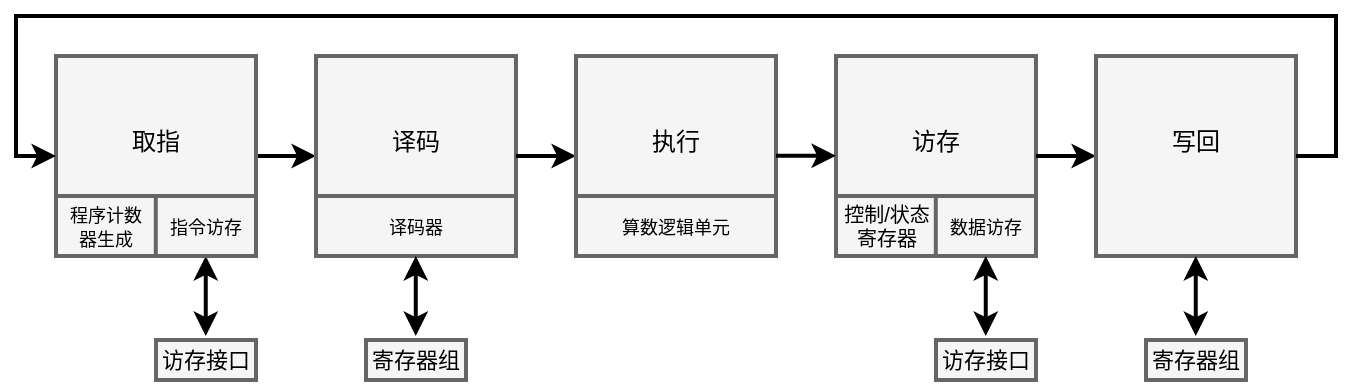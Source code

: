 <mxfile version="23.1.5" type="device">
  <diagram name="Page-1" id="yHQ3XcyrlqkhdOfio9H1">
    <mxGraphModel dx="830" dy="463" grid="1" gridSize="10" guides="1" tooltips="1" connect="1" arrows="1" fold="1" page="1" pageScale="1" pageWidth="1654" pageHeight="1169" math="0" shadow="0">
      <root>
        <mxCell id="0" />
        <mxCell id="1" parent="0" />
        <mxCell id="4sAogoUE1qZCVHu07CIG-9" value="" style="endArrow=classic;startArrow=classic;html=1;rounded=0;strokeWidth=2;" edge="1" parent="1">
          <mxGeometry width="50" height="50" relative="1" as="geometry">
            <mxPoint x="234.88" y="260" as="sourcePoint" />
            <mxPoint x="234.88" y="220" as="targetPoint" />
          </mxGeometry>
        </mxCell>
        <mxCell id="4sAogoUE1qZCVHu07CIG-10" value="&lt;span style=&quot;font-size: 11px;&quot;&gt;访存接口&lt;/span&gt;" style="whiteSpace=wrap;html=1;fillColor=#f5f5f5;strokeColor=#666666;gradientColor=none;rotation=0;shadow=0;strokeWidth=2;align=center;verticalAlign=middle;fontFamily=Helvetica;fontSize=12;fontColor=default;editable=1;movable=1;resizable=1;rotatable=1;deletable=1;locked=0;connectable=1;comic=0;" vertex="1" parent="1">
          <mxGeometry x="210" y="262" width="50" height="20" as="geometry" />
        </mxCell>
        <mxCell id="4sAogoUE1qZCVHu07CIG-20" value="" style="endArrow=classic;startArrow=none;html=1;rounded=0;entryX=0;entryY=0.5;entryDx=0;entryDy=0;exitX=1;exitY=0.5;exitDx=0;exitDy=0;strokeWidth=2;startFill=0;" edge="1" parent="1" source="4sAogoUE1qZCVHu07CIG-1" target="4sAogoUE1qZCVHu07CIG-12">
          <mxGeometry width="50" height="50" relative="1" as="geometry">
            <mxPoint x="310" y="210" as="sourcePoint" />
            <mxPoint x="360" y="160" as="targetPoint" />
          </mxGeometry>
        </mxCell>
        <mxCell id="4sAogoUE1qZCVHu07CIG-23" value="" style="group" vertex="1" connectable="0" parent="1">
          <mxGeometry x="290" y="120" width="100" height="100" as="geometry" />
        </mxCell>
        <mxCell id="4sAogoUE1qZCVHu07CIG-12" value="译码&lt;div&gt;&lt;br/&gt;&lt;/div&gt;" style="shape=stencil(tZRhD4IgEIZ/DV8bytr62qj+B+GpTAWHNPXfh561NG2tdPMD9x4893LjJIxXqSiBhFSLAgg7kTDMTaIk8wuvpijtKYb1OBRVCdKhFqsGIpQrZ00GtYrccFzpFKxyXZadCT36Pd3HuDRae4IyuhplXvIeJpT2Z2mDsKF2O0S7EOPSVyjAgUU96NXLz9T9JtTDKtRgkw5Mqet0YEpdpwNPd+2ozxMq/ZMafE1l3CtLj5nxq5BZYs1NR7NebDdES29mdvDGYznjZaEi47Gx8MFKrPIcx3epceuafVDna/ZXeXPcq/jb6oU7);whiteSpace=wrap;html=1;fillColor=#f5f5f5;strokeColor=#666666;gradientColor=none;rotation=0;shadow=0;strokeWidth=2;align=center;verticalAlign=middle;fontFamily=Helvetica;fontSize=12;fontColor=default;" vertex="1" parent="4sAogoUE1qZCVHu07CIG-23">
          <mxGeometry width="100" height="100" as="geometry" />
        </mxCell>
        <mxCell id="4sAogoUE1qZCVHu07CIG-13" value="" style="endArrow=none;html=1;rounded=0;strokeColor=#666666;strokeWidth=2;" edge="1" parent="4sAogoUE1qZCVHu07CIG-23">
          <mxGeometry width="50" height="50" relative="1" as="geometry">
            <mxPoint y="70" as="sourcePoint" />
            <mxPoint x="100" y="70" as="targetPoint" />
          </mxGeometry>
        </mxCell>
        <mxCell id="4sAogoUE1qZCVHu07CIG-15" value="&lt;font style=&quot;font-size: 9px;&quot;&gt;译码器&lt;/font&gt;" style="text;html=1;align=center;verticalAlign=middle;whiteSpace=wrap;rounded=0;fontSize=10;" vertex="1" parent="4sAogoUE1qZCVHu07CIG-23">
          <mxGeometry x="30" y="70" width="40" height="30" as="geometry" />
        </mxCell>
        <mxCell id="4sAogoUE1qZCVHu07CIG-24" value="" style="endArrow=classic;startArrow=none;html=1;rounded=0;entryX=0;entryY=0.5;entryDx=0;entryDy=0;exitX=1;exitY=0.5;exitDx=0;exitDy=0;strokeWidth=2;startFill=0;" edge="1" parent="1" target="4sAogoUE1qZCVHu07CIG-26">
          <mxGeometry width="50" height="50" relative="1" as="geometry">
            <mxPoint x="390" y="170" as="sourcePoint" />
            <mxPoint x="490" y="160" as="targetPoint" />
          </mxGeometry>
        </mxCell>
        <mxCell id="4sAogoUE1qZCVHu07CIG-25" value="" style="group" vertex="1" connectable="0" parent="1">
          <mxGeometry x="420" y="120" width="100" height="100" as="geometry" />
        </mxCell>
        <mxCell id="4sAogoUE1qZCVHu07CIG-26" value="&lt;div&gt;执行&lt;/div&gt;&lt;div&gt;&lt;br&gt;&lt;/div&gt;" style="shape=stencil(tZRhD4IgEIZ/DV8bytr62qj+B+GpTAWHNPXfh561NG2tdPMD9x4893LjJIxXqSiBhFSLAgg7kTDMTaIk8wuvpijtKYb1OBRVCdKhFqsGIpQrZ00GtYrccFzpFKxyXZadCT36Pd3HuDRae4IyuhplXvIeJpT2Z2mDsKF2O0S7EOPSVyjAgUU96NXLz9T9JtTDKtRgkw5Mqet0YEpdpwNPd+2ozxMq/ZMafE1l3CtLj5nxq5BZYs1NR7NebDdES29mdvDGYznjZaEi47Gx8MFKrPIcx3epceuafVDna/ZXeXPcq/jb6oU7);whiteSpace=wrap;html=1;fillColor=#f5f5f5;strokeColor=#666666;gradientColor=none;rotation=0;shadow=0;strokeWidth=2;align=center;verticalAlign=middle;fontFamily=Helvetica;fontSize=12;fontColor=default;" vertex="1" parent="4sAogoUE1qZCVHu07CIG-25">
          <mxGeometry width="100" height="100" as="geometry" />
        </mxCell>
        <mxCell id="4sAogoUE1qZCVHu07CIG-27" value="" style="endArrow=none;html=1;rounded=0;strokeColor=#666666;strokeWidth=2;" edge="1" parent="4sAogoUE1qZCVHu07CIG-25">
          <mxGeometry width="50" height="50" relative="1" as="geometry">
            <mxPoint y="70" as="sourcePoint" />
            <mxPoint x="100" y="70" as="targetPoint" />
          </mxGeometry>
        </mxCell>
        <mxCell id="4sAogoUE1qZCVHu07CIG-28" value="&lt;font style=&quot;font-size: 9px;&quot;&gt;算数逻辑单元&lt;/font&gt;" style="text;html=1;align=center;verticalAlign=middle;whiteSpace=wrap;rounded=0;fontSize=10;" vertex="1" parent="4sAogoUE1qZCVHu07CIG-25">
          <mxGeometry x="20" y="70" width="60" height="30" as="geometry" />
        </mxCell>
        <mxCell id="4sAogoUE1qZCVHu07CIG-35" value="" style="group" vertex="1" connectable="0" parent="1">
          <mxGeometry x="160" y="120" width="100" height="100" as="geometry" />
        </mxCell>
        <mxCell id="4sAogoUE1qZCVHu07CIG-1" value="取指&lt;br&gt;&lt;div&gt;&lt;br/&gt;&lt;/div&gt;" style="shape=stencil(tZRhD4IgEIZ/DV8bytr62qj+B+GpTAWHNPXfh561NG2tdPMD9x4893LjJIxXqSiBhFSLAgg7kTDMTaIk8wuvpijtKYb1OBRVCdKhFqsGIpQrZ00GtYrccFzpFKxyXZadCT36Pd3HuDRae4IyuhplXvIeJpT2Z2mDsKF2O0S7EOPSVyjAgUU96NXLz9T9JtTDKtRgkw5Mqet0YEpdpwNPd+2ozxMq/ZMafE1l3CtLj5nxq5BZYs1NR7NebDdES29mdvDGYznjZaEi47Gx8MFKrPIcx3epceuafVDna/ZXeXPcq/jb6oU7);whiteSpace=wrap;html=1;fillColor=#f5f5f5;strokeColor=#666666;gradientColor=none;rotation=0;shadow=0;strokeWidth=2;align=center;verticalAlign=middle;fontFamily=Helvetica;fontSize=12;fontColor=default;" vertex="1" parent="4sAogoUE1qZCVHu07CIG-35">
          <mxGeometry width="100" height="100" as="geometry" />
        </mxCell>
        <mxCell id="4sAogoUE1qZCVHu07CIG-2" value="" style="endArrow=none;html=1;rounded=0;strokeColor=#666666;strokeWidth=2;" edge="1" parent="4sAogoUE1qZCVHu07CIG-35">
          <mxGeometry width="50" height="50" relative="1" as="geometry">
            <mxPoint y="70" as="sourcePoint" />
            <mxPoint x="100" y="70" as="targetPoint" />
          </mxGeometry>
        </mxCell>
        <mxCell id="4sAogoUE1qZCVHu07CIG-3" value="" style="endArrow=none;html=1;rounded=0;strokeColor=#666666;strokeWidth=2;" edge="1" parent="4sAogoUE1qZCVHu07CIG-35">
          <mxGeometry width="50" height="50" relative="1" as="geometry">
            <mxPoint x="49.9" y="100" as="sourcePoint" />
            <mxPoint x="49.9" y="70" as="targetPoint" />
          </mxGeometry>
        </mxCell>
        <mxCell id="4sAogoUE1qZCVHu07CIG-5" value="&lt;font style=&quot;font-size: 9px;&quot;&gt;程序计数器生成&lt;/font&gt;" style="text;html=1;align=center;verticalAlign=middle;whiteSpace=wrap;rounded=0;fontSize=10;" vertex="1" parent="4sAogoUE1qZCVHu07CIG-35">
          <mxGeometry x="5" y="70" width="40" height="30" as="geometry" />
        </mxCell>
        <mxCell id="4sAogoUE1qZCVHu07CIG-7" value="&lt;font style=&quot;font-size: 9px;&quot;&gt;指令访存&lt;/font&gt;" style="text;html=1;align=center;verticalAlign=middle;whiteSpace=wrap;rounded=0;fontSize=10;" vertex="1" parent="4sAogoUE1qZCVHu07CIG-35">
          <mxGeometry x="55" y="70" width="40" height="30" as="geometry" />
        </mxCell>
        <mxCell id="4sAogoUE1qZCVHu07CIG-36" value="" style="group" vertex="1" connectable="0" parent="1">
          <mxGeometry x="550" y="120" width="100" height="100" as="geometry" />
        </mxCell>
        <mxCell id="4sAogoUE1qZCVHu07CIG-37" value="访存&lt;div&gt;&lt;br/&gt;&lt;/div&gt;" style="shape=stencil(tZRhD4IgEIZ/DV8bytr62qj+B+GpTAWHNPXfh561NG2tdPMD9x4893LjJIxXqSiBhFSLAgg7kTDMTaIk8wuvpijtKYb1OBRVCdKhFqsGIpQrZ00GtYrccFzpFKxyXZadCT36Pd3HuDRae4IyuhplXvIeJpT2Z2mDsKF2O0S7EOPSVyjAgUU96NXLz9T9JtTDKtRgkw5Mqet0YEpdpwNPd+2ozxMq/ZMafE1l3CtLj5nxq5BZYs1NR7NebDdES29mdvDGYznjZaEi47Gx8MFKrPIcx3epceuafVDna/ZXeXPcq/jb6oU7);whiteSpace=wrap;html=1;fillColor=#f5f5f5;strokeColor=#666666;gradientColor=none;rotation=0;shadow=0;strokeWidth=2;align=center;verticalAlign=middle;fontFamily=Helvetica;fontSize=12;fontColor=default;" vertex="1" parent="4sAogoUE1qZCVHu07CIG-36">
          <mxGeometry width="100" height="100" as="geometry" />
        </mxCell>
        <mxCell id="4sAogoUE1qZCVHu07CIG-38" value="" style="endArrow=none;html=1;rounded=0;strokeColor=#666666;strokeWidth=2;" edge="1" parent="4sAogoUE1qZCVHu07CIG-36">
          <mxGeometry width="50" height="50" relative="1" as="geometry">
            <mxPoint y="70" as="sourcePoint" />
            <mxPoint x="100" y="70" as="targetPoint" />
          </mxGeometry>
        </mxCell>
        <mxCell id="4sAogoUE1qZCVHu07CIG-39" value="" style="endArrow=none;html=1;rounded=0;strokeColor=#666666;strokeWidth=2;" edge="1" parent="4sAogoUE1qZCVHu07CIG-36">
          <mxGeometry width="50" height="50" relative="1" as="geometry">
            <mxPoint x="49.9" y="100" as="sourcePoint" />
            <mxPoint x="49.9" y="70" as="targetPoint" />
          </mxGeometry>
        </mxCell>
        <mxCell id="4sAogoUE1qZCVHu07CIG-40" value="&lt;font size=&quot;1&quot;&gt;控制/状态&lt;br&gt;寄存器&lt;br&gt;&lt;/font&gt;" style="text;html=1;align=center;verticalAlign=middle;whiteSpace=wrap;rounded=0;fontSize=10;" vertex="1" parent="4sAogoUE1qZCVHu07CIG-36">
          <mxGeometry x="3" y="70" width="45" height="30" as="geometry" />
        </mxCell>
        <mxCell id="4sAogoUE1qZCVHu07CIG-41" value="&lt;font style=&quot;font-size: 9px;&quot;&gt;数据访存&lt;/font&gt;" style="text;html=1;align=center;verticalAlign=middle;whiteSpace=wrap;rounded=0;fontSize=10;" vertex="1" parent="4sAogoUE1qZCVHu07CIG-36">
          <mxGeometry x="55" y="70" width="40" height="30" as="geometry" />
        </mxCell>
        <mxCell id="4sAogoUE1qZCVHu07CIG-42" value="" style="endArrow=classic;startArrow=none;html=1;rounded=0;entryX=0;entryY=0.5;entryDx=0;entryDy=0;exitX=1;exitY=0.5;exitDx=0;exitDy=0;strokeWidth=2;startFill=0;" edge="1" parent="1">
          <mxGeometry width="50" height="50" relative="1" as="geometry">
            <mxPoint x="520" y="169.88" as="sourcePoint" />
            <mxPoint x="550" y="169.88" as="targetPoint" />
          </mxGeometry>
        </mxCell>
        <mxCell id="4sAogoUE1qZCVHu07CIG-43" value="" style="endArrow=classic;startArrow=classic;html=1;rounded=0;strokeWidth=2;" edge="1" parent="1">
          <mxGeometry width="50" height="50" relative="1" as="geometry">
            <mxPoint x="339.88" y="260" as="sourcePoint" />
            <mxPoint x="339.88" y="220" as="targetPoint" />
          </mxGeometry>
        </mxCell>
        <mxCell id="4sAogoUE1qZCVHu07CIG-44" value="&lt;span style=&quot;font-size: 11px;&quot;&gt;寄存器组&lt;/span&gt;" style="whiteSpace=wrap;html=1;fillColor=#f5f5f5;strokeColor=#666666;gradientColor=none;rotation=0;shadow=0;strokeWidth=2;align=center;verticalAlign=middle;fontFamily=Helvetica;fontSize=12;fontColor=default;editable=1;movable=1;resizable=1;rotatable=1;deletable=1;locked=0;connectable=1;comic=0;" vertex="1" parent="1">
          <mxGeometry x="315" y="262" width="50" height="20" as="geometry" />
        </mxCell>
        <mxCell id="4sAogoUE1qZCVHu07CIG-45" value="" style="endArrow=classic;startArrow=classic;html=1;rounded=0;strokeWidth=2;" edge="1" parent="1">
          <mxGeometry width="50" height="50" relative="1" as="geometry">
            <mxPoint x="624.88" y="260" as="sourcePoint" />
            <mxPoint x="624.88" y="220" as="targetPoint" />
          </mxGeometry>
        </mxCell>
        <mxCell id="4sAogoUE1qZCVHu07CIG-46" value="&lt;span style=&quot;font-size: 11px;&quot;&gt;访存接口&lt;/span&gt;" style="whiteSpace=wrap;html=1;fillColor=#f5f5f5;strokeColor=#666666;gradientColor=none;rotation=0;shadow=0;strokeWidth=2;align=center;verticalAlign=middle;fontFamily=Helvetica;fontSize=12;fontColor=default;editable=1;movable=1;resizable=1;rotatable=1;deletable=1;locked=0;connectable=1;comic=0;" vertex="1" parent="1">
          <mxGeometry x="600" y="262" width="50" height="20" as="geometry" />
        </mxCell>
        <mxCell id="4sAogoUE1qZCVHu07CIG-47" value="" style="endArrow=classic;startArrow=none;html=1;rounded=0;entryX=0;entryY=0.5;entryDx=0;entryDy=0;exitX=1;exitY=0.5;exitDx=0;exitDy=0;strokeWidth=2;startFill=0;" edge="1" parent="1" target="4sAogoUE1qZCVHu07CIG-49">
          <mxGeometry width="50" height="50" relative="1" as="geometry">
            <mxPoint x="650" y="170" as="sourcePoint" />
            <mxPoint x="750" y="160" as="targetPoint" />
          </mxGeometry>
        </mxCell>
        <mxCell id="4sAogoUE1qZCVHu07CIG-48" value="" style="group" vertex="1" connectable="0" parent="1">
          <mxGeometry x="680" y="120" width="100" height="100" as="geometry" />
        </mxCell>
        <mxCell id="4sAogoUE1qZCVHu07CIG-49" value="&lt;div&gt;写回&lt;/div&gt;&lt;div&gt;&lt;br&gt;&lt;/div&gt;" style="shape=stencil(tZRhD4IgEIZ/DV8bytr62qj+B+GpTAWHNPXfh561NG2tdPMD9x4893LjJIxXqSiBhFSLAgg7kTDMTaIk8wuvpijtKYb1OBRVCdKhFqsGIpQrZ00GtYrccFzpFKxyXZadCT36Pd3HuDRae4IyuhplXvIeJpT2Z2mDsKF2O0S7EOPSVyjAgUU96NXLz9T9JtTDKtRgkw5Mqet0YEpdpwNPd+2ozxMq/ZMafE1l3CtLj5nxq5BZYs1NR7NebDdES29mdvDGYznjZaEi47Gx8MFKrPIcx3epceuafVDna/ZXeXPcq/jb6oU7);whiteSpace=wrap;html=1;fillColor=#f5f5f5;strokeColor=#666666;gradientColor=none;rotation=0;shadow=0;strokeWidth=2;align=center;verticalAlign=middle;fontFamily=Helvetica;fontSize=12;fontColor=default;" vertex="1" parent="4sAogoUE1qZCVHu07CIG-48">
          <mxGeometry width="100" height="100" as="geometry" />
        </mxCell>
        <mxCell id="4sAogoUE1qZCVHu07CIG-52" value="" style="endArrow=classic;startArrow=classic;html=1;rounded=0;strokeWidth=2;" edge="1" parent="1">
          <mxGeometry width="50" height="50" relative="1" as="geometry">
            <mxPoint x="729.88" y="260" as="sourcePoint" />
            <mxPoint x="729.88" y="220" as="targetPoint" />
          </mxGeometry>
        </mxCell>
        <mxCell id="4sAogoUE1qZCVHu07CIG-53" value="&lt;span style=&quot;font-size: 11px;&quot;&gt;寄存器组&lt;/span&gt;" style="whiteSpace=wrap;html=1;fillColor=#f5f5f5;strokeColor=#666666;gradientColor=none;rotation=0;shadow=0;strokeWidth=2;align=center;verticalAlign=middle;fontFamily=Helvetica;fontSize=12;fontColor=default;editable=1;movable=1;resizable=1;rotatable=1;deletable=1;locked=0;connectable=1;comic=0;" vertex="1" parent="1">
          <mxGeometry x="705" y="262" width="50" height="20" as="geometry" />
        </mxCell>
        <mxCell id="4sAogoUE1qZCVHu07CIG-54" style="edgeStyle=orthogonalEdgeStyle;rounded=0;orthogonalLoop=1;jettySize=auto;html=1;exitX=1;exitY=0.5;exitDx=0;exitDy=0;entryX=0;entryY=0.5;entryDx=0;entryDy=0;strokeWidth=2;" edge="1" parent="1" source="4sAogoUE1qZCVHu07CIG-49" target="4sAogoUE1qZCVHu07CIG-1">
          <mxGeometry relative="1" as="geometry">
            <Array as="points">
              <mxPoint x="800" y="170" />
              <mxPoint x="800" y="100" />
              <mxPoint x="140" y="100" />
              <mxPoint x="140" y="170" />
            </Array>
          </mxGeometry>
        </mxCell>
      </root>
    </mxGraphModel>
  </diagram>
</mxfile>
